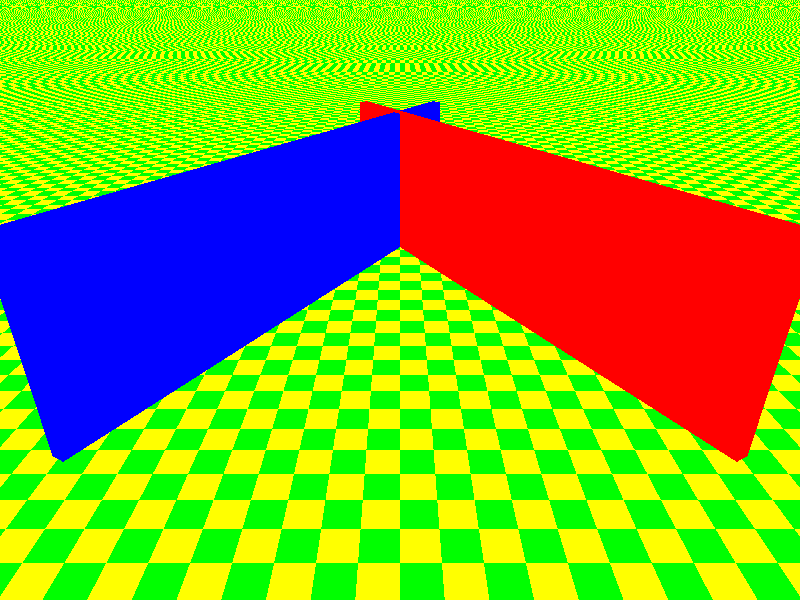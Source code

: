  // at resolution 160x100 -a
 // using the following constants:
 //    Reflect = 0.5
 //    Filter = 0.5
 //    IOR = 1.45
 //    Refract = 1
 //
 // # Rays Saved : 166033 (total traced = 525525)
 // Max Level Traced: 9 (of 100 max)

#version 3.0
global_settings {
    assumed_gamma 2.2
    max_trace_level 100     // much higher than it needs
//    adc_bailout 0.003      // generally  best to not fiddle with this
    adc_bailout 0.5
}

 #include "colors.inc"
 #include "textures.inc"
 #include "shapes.inc"
 background { color Blue }

 camera {
   location <0, 12, -24>
   direction <0, 0, 1>
   right <1.3333, 0, 0>
   up y
   look_at <0, 0, 0>
 }

 light_source { <15, 20,  -100> color White }
 background { color Gray50 }
 plane { y, 0
     pigment { checker color Yellow color Green }
     finish {
         reflection 0.15
     }
 }

 #declare Reflect = 0.5
 #declare Filter = 0.5
 #declare IOR = 1.45
 #declare Refract = 1

 object { Cube scale <0.25, 7, 12>
     pigment { Blue filter Filter }
     finish {
         reflection Reflect
         ior IOR
         refraction Refract
         diffuse 1
     }
     rotate  y*30
     translate -x*4
 }

 object { Cube scale <0.25, 7, 12>
     pigment { Red  filter Filter }
     finish {
         reflection Reflect
         ior IOR
         refraction Refract
         diffuse 1
     }
     rotate -y*30
     translate  x*4
 }
